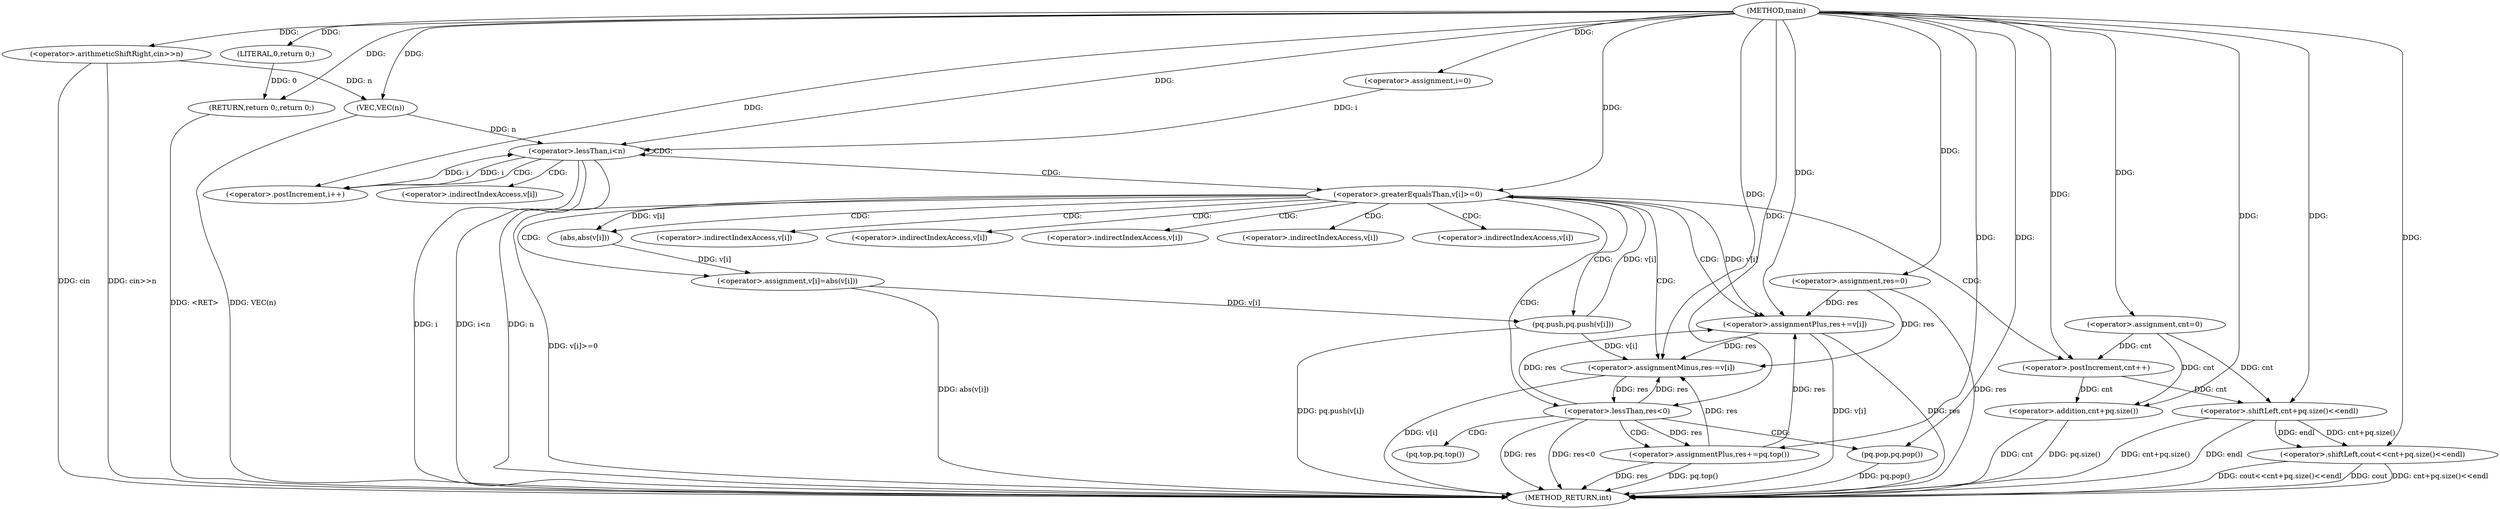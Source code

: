 digraph "main" {  
"1000111" [label = "(METHOD,main)" ]
"1000193" [label = "(METHOD_RETURN,int)" ]
"1000118" [label = "(<operator>.assignment,res=0)" ]
"1000122" [label = "(<operator>.assignment,cnt=0)" ]
"1000125" [label = "(<operator>.arithmeticShiftRight,cin>>n)" ]
"1000129" [label = "(VEC,VEC(n))" ]
"1000184" [label = "(<operator>.shiftLeft,cout<<cnt+pq.size()<<endl)" ]
"1000191" [label = "(RETURN,return 0;,return 0;)" ]
"1000133" [label = "(<operator>.assignment,i=0)" ]
"1000136" [label = "(<operator>.lessThan,i<n)" ]
"1000139" [label = "(<operator>.postIncrement,i++)" ]
"1000192" [label = "(LITERAL,0,return 0;)" ]
"1000186" [label = "(<operator>.shiftLeft,cnt+pq.size()<<endl)" ]
"1000143" [label = "(<operator>.greaterEqualsThan,v[i]>=0)" ]
"1000187" [label = "(<operator>.addition,cnt+pq.size())" ]
"1000149" [label = "(<operator>.assignmentPlus,res+=v[i])" ]
"1000154" [label = "(<operator>.postIncrement,cnt++)" ]
"1000158" [label = "(<operator>.assignment,v[i]=abs(v[i]))" ]
"1000166" [label = "(pq.push,pq.push(v[i]))" ]
"1000170" [label = "(<operator>.assignmentMinus,res-=v[i])" ]
"1000176" [label = "(<operator>.lessThan,res<0)" ]
"1000162" [label = "(abs,abs(v[i]))" ]
"1000180" [label = "(<operator>.assignmentPlus,res+=pq.top())" ]
"1000183" [label = "(pq.pop,pq.pop())" ]
"1000144" [label = "(<operator>.indirectIndexAccess,v[i])" ]
"1000151" [label = "(<operator>.indirectIndexAccess,v[i])" ]
"1000159" [label = "(<operator>.indirectIndexAccess,v[i])" ]
"1000167" [label = "(<operator>.indirectIndexAccess,v[i])" ]
"1000172" [label = "(<operator>.indirectIndexAccess,v[i])" ]
"1000163" [label = "(<operator>.indirectIndexAccess,v[i])" ]
"1000182" [label = "(pq.top,pq.top())" ]
  "1000191" -> "1000193"  [ label = "DDG: <RET>"] 
  "1000118" -> "1000193"  [ label = "DDG: res"] 
  "1000125" -> "1000193"  [ label = "DDG: cin>>n"] 
  "1000129" -> "1000193"  [ label = "DDG: VEC(n)"] 
  "1000136" -> "1000193"  [ label = "DDG: i"] 
  "1000136" -> "1000193"  [ label = "DDG: n"] 
  "1000136" -> "1000193"  [ label = "DDG: i<n"] 
  "1000187" -> "1000193"  [ label = "DDG: cnt"] 
  "1000187" -> "1000193"  [ label = "DDG: pq.size()"] 
  "1000186" -> "1000193"  [ label = "DDG: cnt+pq.size()"] 
  "1000184" -> "1000193"  [ label = "DDG: cnt+pq.size()<<endl"] 
  "1000184" -> "1000193"  [ label = "DDG: cout<<cnt+pq.size()<<endl"] 
  "1000143" -> "1000193"  [ label = "DDG: v[i]>=0"] 
  "1000158" -> "1000193"  [ label = "DDG: abs(v[i])"] 
  "1000166" -> "1000193"  [ label = "DDG: pq.push(v[i])"] 
  "1000170" -> "1000193"  [ label = "DDG: v[i]"] 
  "1000176" -> "1000193"  [ label = "DDG: res"] 
  "1000176" -> "1000193"  [ label = "DDG: res<0"] 
  "1000180" -> "1000193"  [ label = "DDG: res"] 
  "1000180" -> "1000193"  [ label = "DDG: pq.top()"] 
  "1000183" -> "1000193"  [ label = "DDG: pq.pop()"] 
  "1000149" -> "1000193"  [ label = "DDG: res"] 
  "1000149" -> "1000193"  [ label = "DDG: v[i]"] 
  "1000184" -> "1000193"  [ label = "DDG: cout"] 
  "1000125" -> "1000193"  [ label = "DDG: cin"] 
  "1000186" -> "1000193"  [ label = "DDG: endl"] 
  "1000111" -> "1000118"  [ label = "DDG: "] 
  "1000111" -> "1000122"  [ label = "DDG: "] 
  "1000192" -> "1000191"  [ label = "DDG: 0"] 
  "1000111" -> "1000191"  [ label = "DDG: "] 
  "1000111" -> "1000125"  [ label = "DDG: "] 
  "1000125" -> "1000129"  [ label = "DDG: n"] 
  "1000111" -> "1000129"  [ label = "DDG: "] 
  "1000111" -> "1000133"  [ label = "DDG: "] 
  "1000111" -> "1000184"  [ label = "DDG: "] 
  "1000186" -> "1000184"  [ label = "DDG: endl"] 
  "1000186" -> "1000184"  [ label = "DDG: cnt+pq.size()"] 
  "1000111" -> "1000192"  [ label = "DDG: "] 
  "1000133" -> "1000136"  [ label = "DDG: i"] 
  "1000139" -> "1000136"  [ label = "DDG: i"] 
  "1000111" -> "1000136"  [ label = "DDG: "] 
  "1000129" -> "1000136"  [ label = "DDG: n"] 
  "1000136" -> "1000139"  [ label = "DDG: i"] 
  "1000111" -> "1000139"  [ label = "DDG: "] 
  "1000122" -> "1000186"  [ label = "DDG: cnt"] 
  "1000154" -> "1000186"  [ label = "DDG: cnt"] 
  "1000111" -> "1000186"  [ label = "DDG: "] 
  "1000122" -> "1000187"  [ label = "DDG: cnt"] 
  "1000154" -> "1000187"  [ label = "DDG: cnt"] 
  "1000111" -> "1000187"  [ label = "DDG: "] 
  "1000166" -> "1000143"  [ label = "DDG: v[i]"] 
  "1000111" -> "1000143"  [ label = "DDG: "] 
  "1000143" -> "1000149"  [ label = "DDG: v[i]"] 
  "1000118" -> "1000149"  [ label = "DDG: res"] 
  "1000176" -> "1000149"  [ label = "DDG: res"] 
  "1000180" -> "1000149"  [ label = "DDG: res"] 
  "1000111" -> "1000149"  [ label = "DDG: "] 
  "1000122" -> "1000154"  [ label = "DDG: cnt"] 
  "1000111" -> "1000154"  [ label = "DDG: "] 
  "1000162" -> "1000158"  [ label = "DDG: v[i]"] 
  "1000166" -> "1000170"  [ label = "DDG: v[i]"] 
  "1000158" -> "1000166"  [ label = "DDG: v[i]"] 
  "1000118" -> "1000170"  [ label = "DDG: res"] 
  "1000176" -> "1000170"  [ label = "DDG: res"] 
  "1000180" -> "1000170"  [ label = "DDG: res"] 
  "1000149" -> "1000170"  [ label = "DDG: res"] 
  "1000111" -> "1000170"  [ label = "DDG: "] 
  "1000143" -> "1000162"  [ label = "DDG: v[i]"] 
  "1000170" -> "1000176"  [ label = "DDG: res"] 
  "1000111" -> "1000176"  [ label = "DDG: "] 
  "1000111" -> "1000180"  [ label = "DDG: "] 
  "1000111" -> "1000183"  [ label = "DDG: "] 
  "1000176" -> "1000180"  [ label = "DDG: res"] 
  "1000136" -> "1000143"  [ label = "CDG: "] 
  "1000136" -> "1000139"  [ label = "CDG: "] 
  "1000136" -> "1000136"  [ label = "CDG: "] 
  "1000136" -> "1000144"  [ label = "CDG: "] 
  "1000143" -> "1000163"  [ label = "CDG: "] 
  "1000143" -> "1000159"  [ label = "CDG: "] 
  "1000143" -> "1000167"  [ label = "CDG: "] 
  "1000143" -> "1000158"  [ label = "CDG: "] 
  "1000143" -> "1000154"  [ label = "CDG: "] 
  "1000143" -> "1000151"  [ label = "CDG: "] 
  "1000143" -> "1000170"  [ label = "CDG: "] 
  "1000143" -> "1000166"  [ label = "CDG: "] 
  "1000143" -> "1000176"  [ label = "CDG: "] 
  "1000143" -> "1000162"  [ label = "CDG: "] 
  "1000143" -> "1000172"  [ label = "CDG: "] 
  "1000143" -> "1000149"  [ label = "CDG: "] 
  "1000176" -> "1000182"  [ label = "CDG: "] 
  "1000176" -> "1000180"  [ label = "CDG: "] 
  "1000176" -> "1000183"  [ label = "CDG: "] 
}
